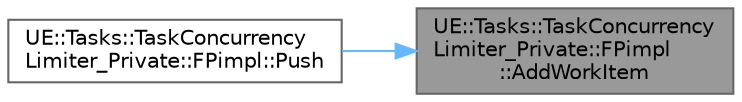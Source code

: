 digraph "UE::Tasks::TaskConcurrencyLimiter_Private::FPimpl::AddWorkItem"
{
 // INTERACTIVE_SVG=YES
 // LATEX_PDF_SIZE
  bgcolor="transparent";
  edge [fontname=Helvetica,fontsize=10,labelfontname=Helvetica,labelfontsize=10];
  node [fontname=Helvetica,fontsize=10,shape=box,height=0.2,width=0.4];
  rankdir="RL";
  Node1 [id="Node000001",label="UE::Tasks::TaskConcurrency\lLimiter_Private::FPimpl\l::AddWorkItem",height=0.2,width=0.4,color="gray40", fillcolor="grey60", style="filled", fontcolor="black",tooltip=" "];
  Node1 -> Node2 [id="edge1_Node000001_Node000002",dir="back",color="steelblue1",style="solid",tooltip=" "];
  Node2 [id="Node000002",label="UE::Tasks::TaskConcurrency\lLimiter_Private::FPimpl::Push",height=0.2,width=0.4,color="grey40", fillcolor="white", style="filled",URL="$d8/d09/classUE_1_1Tasks_1_1TaskConcurrencyLimiter__Private_1_1FPimpl.html#a55f24a9ec0a6085975039af024b77525",tooltip=" "];
}
